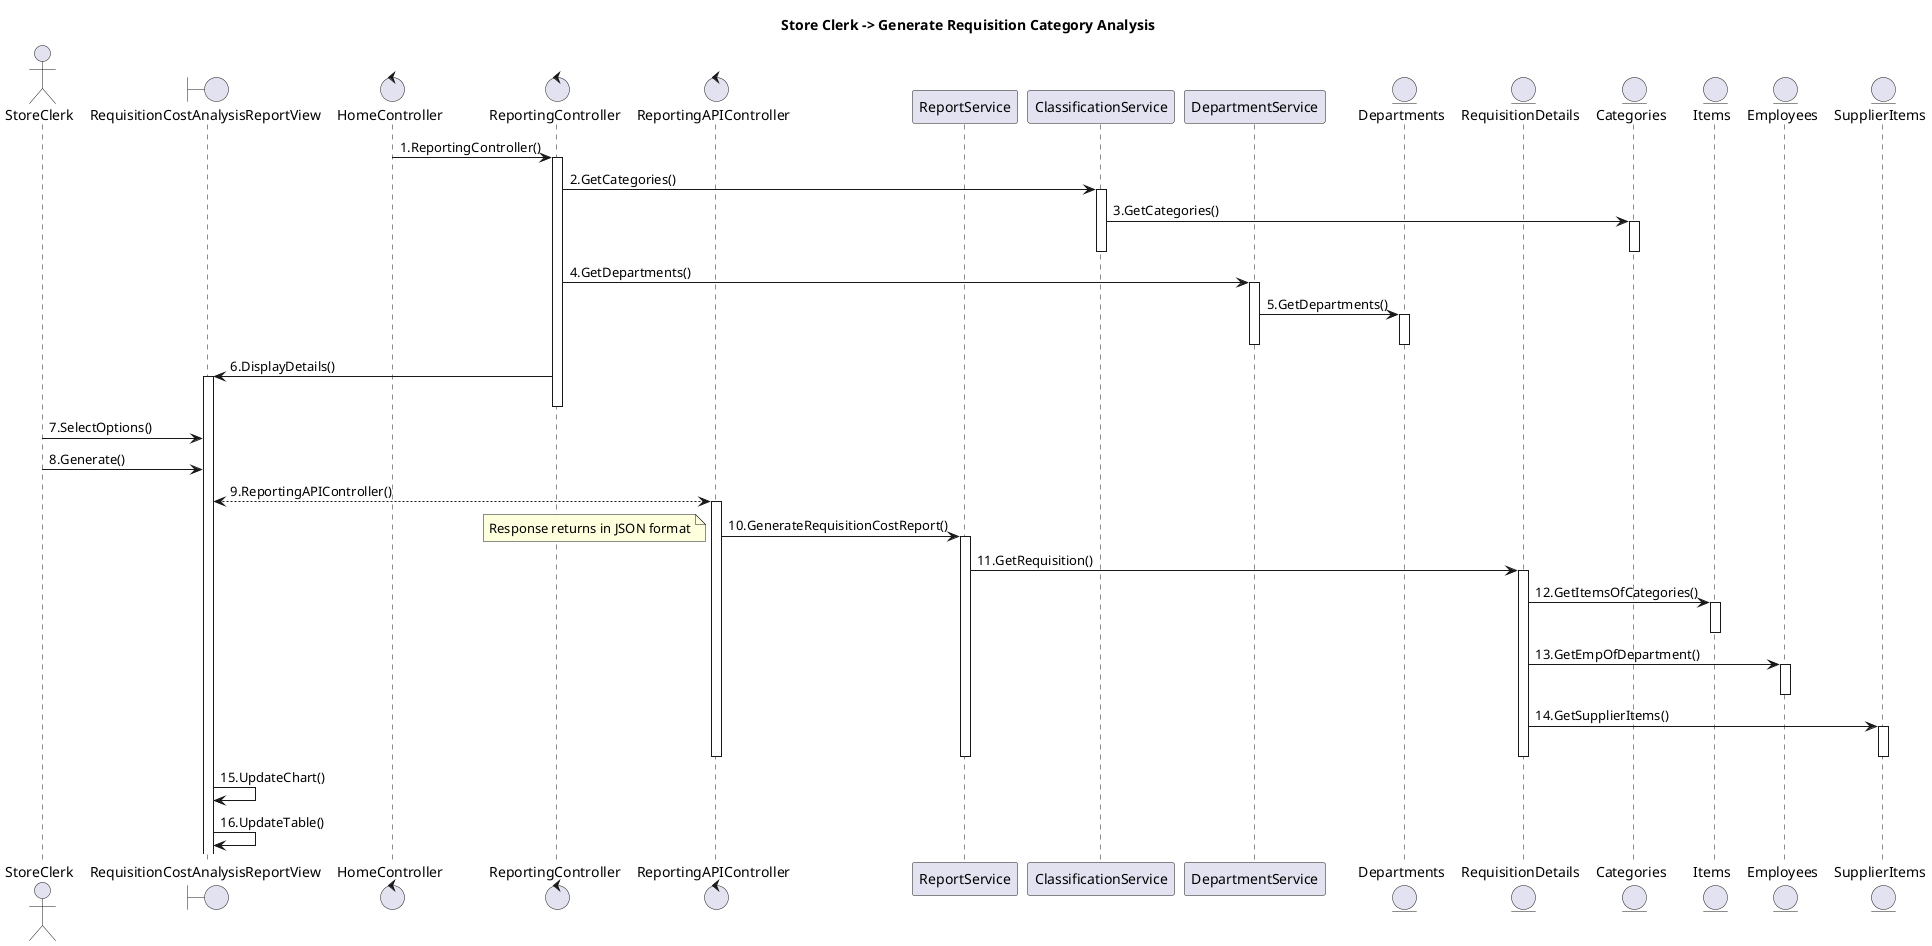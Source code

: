 @startuml
title "Store Clerk -> Generate Requisition Category Analysis"
actor StoreClerk
boundary RequisitionCostAnalysisReportView
control HomeController
control ReportingController
control ReportingAPIController
Participant ReportService
Participant ClassificationService
Participant DepartmentService
entity Departments
entity RequisitionDetails
entity Categories
entity Items
entity Employees
entity SupplierItems

HomeController -> ReportingController: 1.ReportingController()
activate ReportingController
ReportingController -> ClassificationService : 2.GetCategories()
activate ClassificationService
ClassificationService -> Categories: 3.GetCategories()
activate Categories
deactivate Categories
deactivate ClassificationService
ReportingController -> DepartmentService : 4.GetDepartments()
activate DepartmentService
DepartmentService -> Departments: 5.GetDepartments()
activate Departments
deactivate Departments
deactivate DepartmentService
ReportingController -> RequisitionCostAnalysisReportView: 6.DisplayDetails()
activate  RequisitionCostAnalysisReportView
deactivate ReportingController
StoreClerk -> RequisitionCostAnalysisReportView: 7.SelectOptions()
StoreClerk -> RequisitionCostAnalysisReportView: 8.Generate()
RequisitionCostAnalysisReportView<-->ReportingAPIController: 9.ReportingAPIController()
activate ReportingAPIController
ReportingAPIController -> ReportService: 10.GenerateRequisitionCostReport()
activate ReportService
note left: Response returns in JSON format
ReportService -> RequisitionDetails: 11.GetRequisition()
activate RequisitionDetails
RequisitionDetails->Items: 12.GetItemsOfCategories()
activate Items
deactivate Items
RequisitionDetails->Employees: 13.GetEmpOfDepartment()
activate Employees
deactivate Employees
RequisitionDetails->SupplierItems: 14.GetSupplierItems()
activate SupplierItems
deactivate SupplierItems
deactivate RequisitionDetails
deactivate ReportService
deactivate ReportingAPIController
RequisitionCostAnalysisReportView->RequisitionCostAnalysisReportView: 15.UpdateChart()
RequisitionCostAnalysisReportView->RequisitionCostAnalysisReportView: 16.UpdateTable()

@enduml